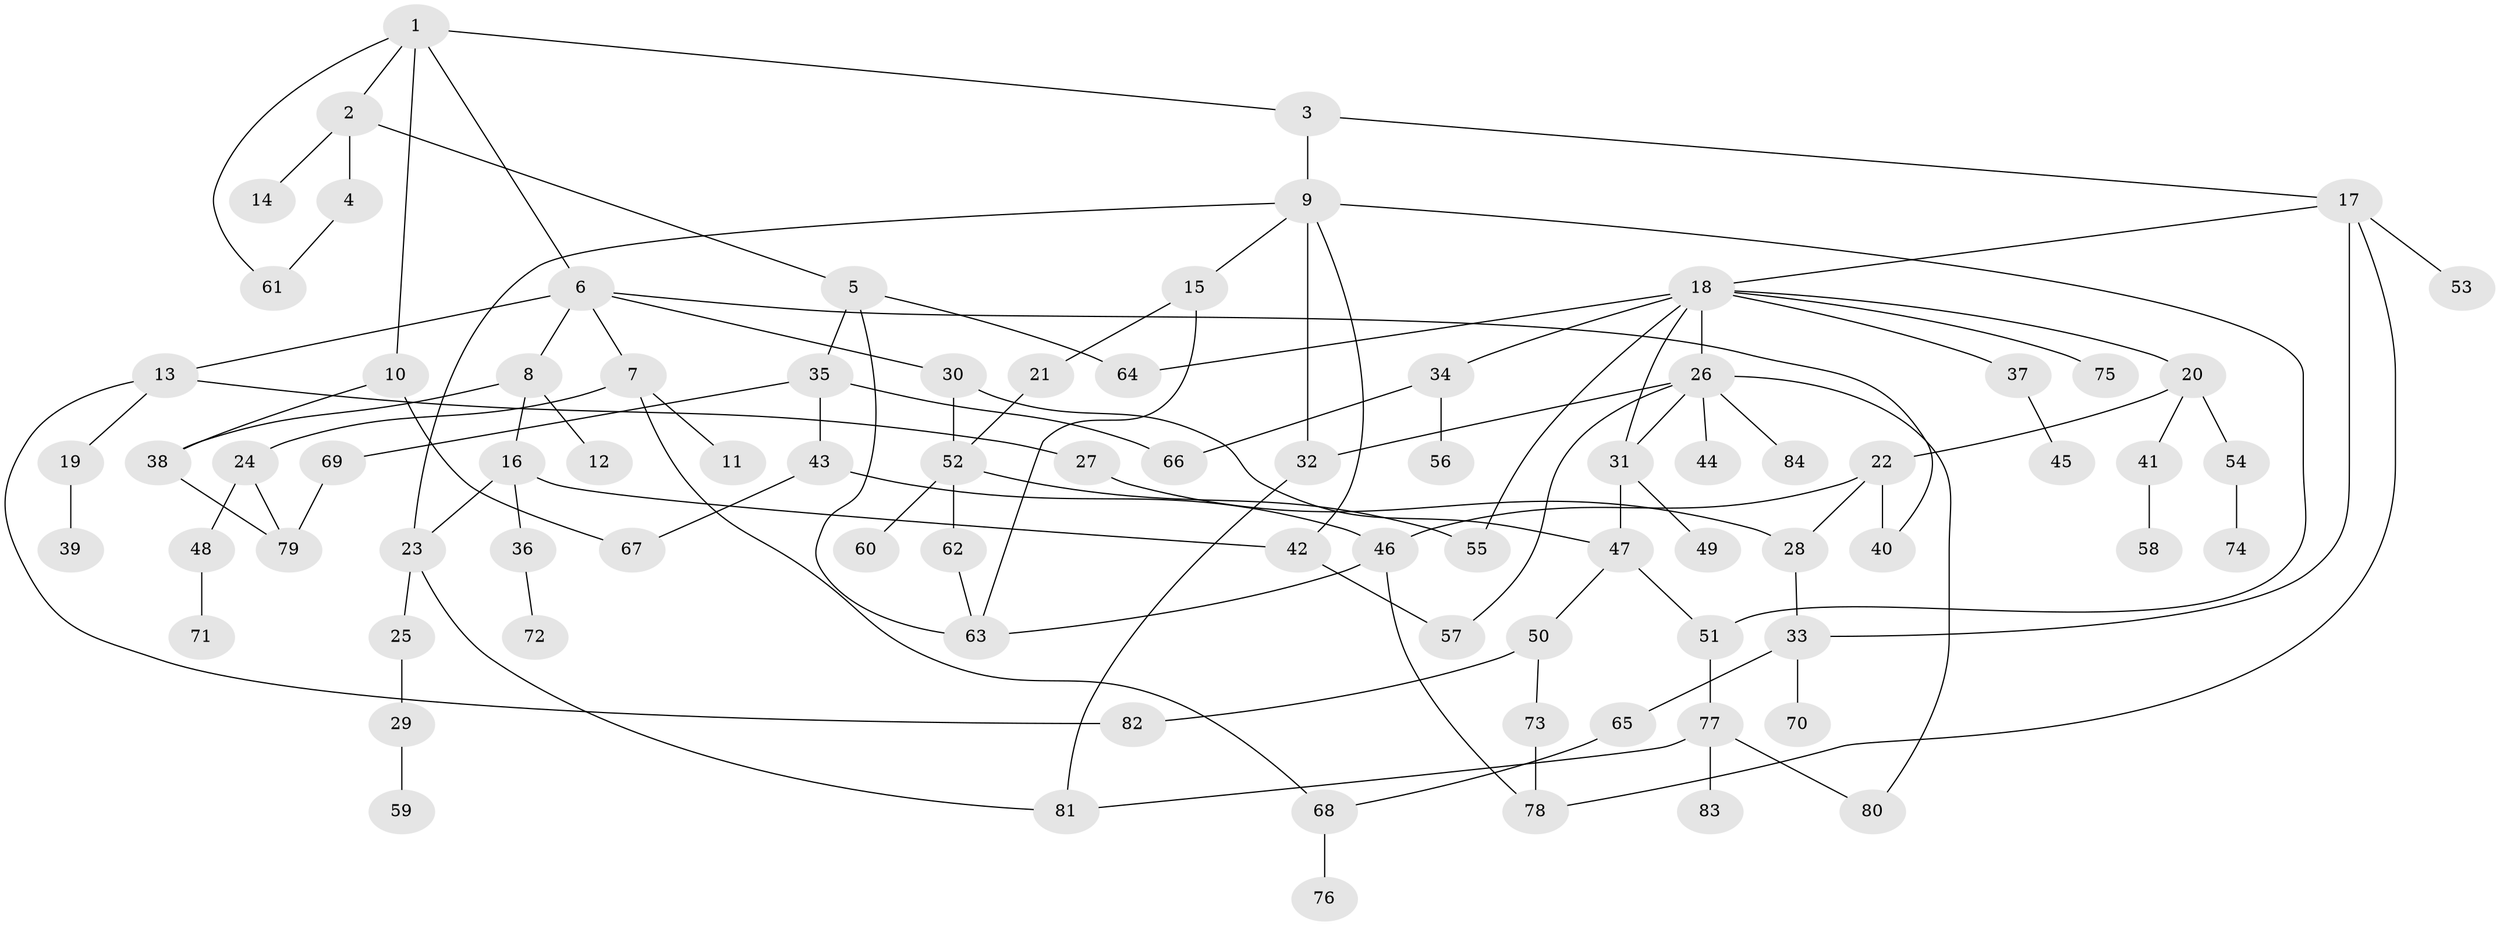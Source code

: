 // Generated by graph-tools (version 1.1) at 2025/01/03/09/25 03:01:03]
// undirected, 84 vertices, 113 edges
graph export_dot {
graph [start="1"]
  node [color=gray90,style=filled];
  1;
  2;
  3;
  4;
  5;
  6;
  7;
  8;
  9;
  10;
  11;
  12;
  13;
  14;
  15;
  16;
  17;
  18;
  19;
  20;
  21;
  22;
  23;
  24;
  25;
  26;
  27;
  28;
  29;
  30;
  31;
  32;
  33;
  34;
  35;
  36;
  37;
  38;
  39;
  40;
  41;
  42;
  43;
  44;
  45;
  46;
  47;
  48;
  49;
  50;
  51;
  52;
  53;
  54;
  55;
  56;
  57;
  58;
  59;
  60;
  61;
  62;
  63;
  64;
  65;
  66;
  67;
  68;
  69;
  70;
  71;
  72;
  73;
  74;
  75;
  76;
  77;
  78;
  79;
  80;
  81;
  82;
  83;
  84;
  1 -- 2;
  1 -- 3;
  1 -- 6;
  1 -- 10;
  1 -- 61;
  2 -- 4;
  2 -- 5;
  2 -- 14;
  3 -- 9;
  3 -- 17;
  4 -- 61;
  5 -- 35;
  5 -- 63;
  5 -- 64;
  6 -- 7;
  6 -- 8;
  6 -- 13;
  6 -- 30;
  6 -- 40;
  7 -- 11;
  7 -- 24;
  7 -- 68;
  8 -- 12;
  8 -- 16;
  8 -- 38;
  9 -- 15;
  9 -- 42;
  9 -- 51;
  9 -- 23;
  9 -- 32;
  10 -- 67;
  10 -- 38;
  13 -- 19;
  13 -- 27;
  13 -- 82;
  15 -- 21;
  15 -- 63;
  16 -- 23;
  16 -- 36;
  16 -- 42;
  17 -- 18;
  17 -- 33;
  17 -- 53;
  17 -- 78;
  18 -- 20;
  18 -- 26;
  18 -- 31;
  18 -- 34;
  18 -- 37;
  18 -- 64;
  18 -- 75;
  18 -- 55;
  19 -- 39;
  20 -- 22;
  20 -- 41;
  20 -- 54;
  21 -- 52;
  22 -- 28;
  22 -- 46;
  22 -- 40;
  23 -- 25;
  23 -- 81;
  24 -- 48;
  24 -- 79;
  25 -- 29;
  26 -- 32;
  26 -- 44;
  26 -- 57;
  26 -- 80;
  26 -- 84;
  26 -- 31;
  27 -- 28;
  28 -- 33;
  29 -- 59;
  30 -- 52;
  30 -- 47;
  31 -- 47;
  31 -- 49;
  32 -- 81;
  33 -- 65;
  33 -- 70;
  34 -- 56;
  34 -- 66;
  35 -- 43;
  35 -- 69;
  35 -- 66;
  36 -- 72;
  37 -- 45;
  38 -- 79;
  41 -- 58;
  42 -- 57;
  43 -- 67;
  43 -- 46;
  46 -- 63;
  46 -- 78;
  47 -- 50;
  47 -- 51;
  48 -- 71;
  50 -- 73;
  50 -- 82;
  51 -- 77;
  52 -- 55;
  52 -- 60;
  52 -- 62;
  54 -- 74;
  62 -- 63;
  65 -- 68;
  68 -- 76;
  69 -- 79;
  73 -- 78;
  77 -- 81;
  77 -- 83;
  77 -- 80;
}
